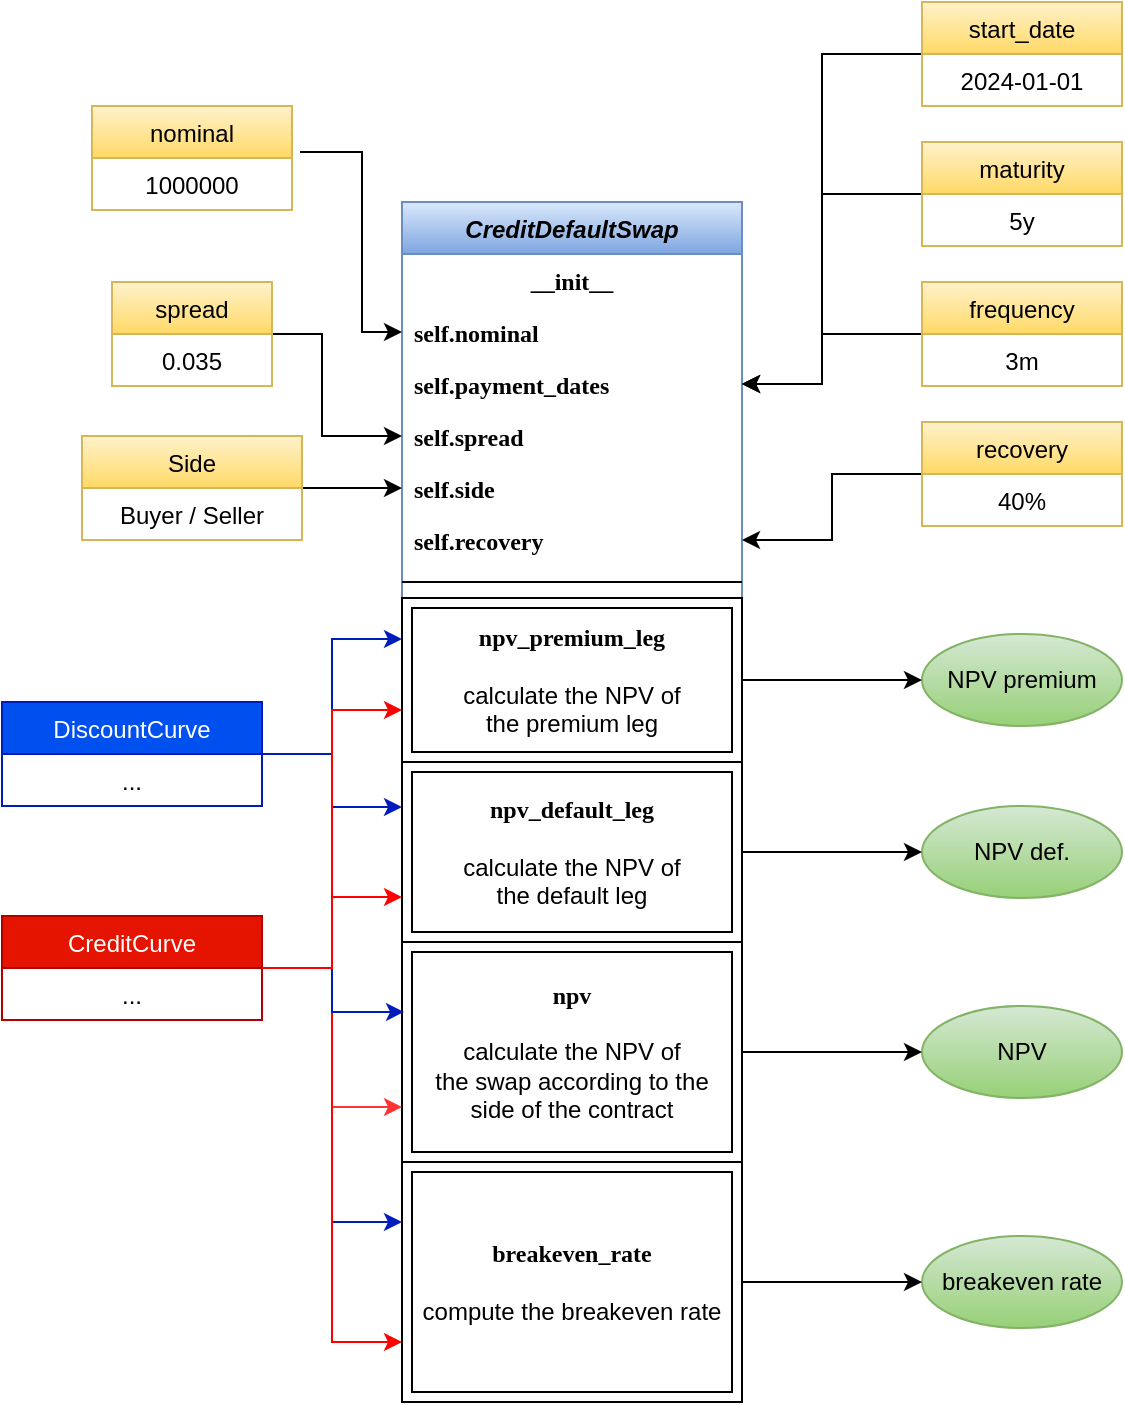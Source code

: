 <mxfile version="24.7.6">
  <diagram id="C5RBs43oDa-KdzZeNtuy" name="Page-1">
    <mxGraphModel dx="1090" dy="679" grid="1" gridSize="10" guides="1" tooltips="1" connect="1" arrows="1" fold="1" page="1" pageScale="1" pageWidth="827" pageHeight="1169" math="0" shadow="0">
      <root>
        <mxCell id="WIyWlLk6GJQsqaUBKTNV-0" />
        <mxCell id="WIyWlLk6GJQsqaUBKTNV-1" parent="WIyWlLk6GJQsqaUBKTNV-0" />
        <mxCell id="XWS5cyPxn0b6OnyD6pv9-0" value="CreditDefaultSwap" style="swimlane;fontStyle=3;align=center;verticalAlign=top;childLayout=stackLayout;horizontal=1;startSize=26;horizontalStack=0;resizeParent=1;resizeLast=0;collapsible=1;marginBottom=0;rounded=0;shadow=0;strokeWidth=1;fillColor=#dae8fc;strokeColor=#6c8ebf;gradientColor=#7ea6e0;" parent="WIyWlLk6GJQsqaUBKTNV-1" vertex="1">
          <mxGeometry x="220" y="140" width="170" height="600" as="geometry">
            <mxRectangle x="220" y="120" width="160" height="26" as="alternateBounds" />
          </mxGeometry>
        </mxCell>
        <mxCell id="XWS5cyPxn0b6OnyD6pv9-1" value="__init__" style="text;align=center;verticalAlign=top;spacingLeft=4;spacingRight=4;overflow=hidden;rotatable=0;points=[[0,0.5],[1,0.5]];portConstraint=eastwest;fontFamily=Lucida Console;fontStyle=1" parent="XWS5cyPxn0b6OnyD6pv9-0" vertex="1">
          <mxGeometry y="26" width="170" height="26" as="geometry" />
        </mxCell>
        <mxCell id="XWS5cyPxn0b6OnyD6pv9-2" value="self.nominal" style="text;align=left;verticalAlign=top;spacingLeft=4;spacingRight=4;overflow=hidden;rotatable=0;points=[[0,0.5],[1,0.5]];portConstraint=eastwest;fontFamily=Lucida Console;fontStyle=1" parent="XWS5cyPxn0b6OnyD6pv9-0" vertex="1">
          <mxGeometry y="52" width="170" height="26" as="geometry" />
        </mxCell>
        <mxCell id="XWS5cyPxn0b6OnyD6pv9-4" value="self.payment_dates" style="text;align=left;verticalAlign=top;spacingLeft=4;spacingRight=4;overflow=hidden;rotatable=0;points=[[0,0.5],[1,0.5]];portConstraint=eastwest;rounded=0;shadow=0;html=0;fontStyle=1;fontFamily=Lucida Console;" parent="XWS5cyPxn0b6OnyD6pv9-0" vertex="1">
          <mxGeometry y="78" width="170" height="26" as="geometry" />
        </mxCell>
        <mxCell id="9kKB5E8LDzVK6SuMPjvg-2" value="self.spread" style="text;align=left;verticalAlign=top;spacingLeft=4;spacingRight=4;overflow=hidden;rotatable=0;points=[[0,0.5],[1,0.5]];portConstraint=eastwest;rounded=0;shadow=0;html=0;fontStyle=1;fontFamily=Lucida Console;" vertex="1" parent="XWS5cyPxn0b6OnyD6pv9-0">
          <mxGeometry y="104" width="170" height="26" as="geometry" />
        </mxCell>
        <mxCell id="XWS5cyPxn0b6OnyD6pv9-5" value="self.side" style="text;align=left;verticalAlign=top;spacingLeft=4;spacingRight=4;overflow=hidden;rotatable=0;points=[[0,0.5],[1,0.5]];portConstraint=eastwest;rounded=0;shadow=0;html=0;fontStyle=1;fontFamily=Lucida Console;" parent="XWS5cyPxn0b6OnyD6pv9-0" vertex="1">
          <mxGeometry y="130" width="170" height="26" as="geometry" />
        </mxCell>
        <mxCell id="9kKB5E8LDzVK6SuMPjvg-3" value="self.recovery" style="text;align=left;verticalAlign=top;spacingLeft=4;spacingRight=4;overflow=hidden;rotatable=0;points=[[0,0.5],[1,0.5]];portConstraint=eastwest;rounded=0;shadow=0;html=0;fontStyle=1;fontFamily=Lucida Console;" vertex="1" parent="XWS5cyPxn0b6OnyD6pv9-0">
          <mxGeometry y="156" width="170" height="26" as="geometry" />
        </mxCell>
        <mxCell id="XWS5cyPxn0b6OnyD6pv9-6" value="" style="line;html=1;strokeWidth=1;align=left;verticalAlign=middle;spacingTop=-1;spacingLeft=3;spacingRight=3;rotatable=0;labelPosition=right;points=[];portConstraint=eastwest;" parent="XWS5cyPxn0b6OnyD6pv9-0" vertex="1">
          <mxGeometry y="182" width="170" height="16" as="geometry" />
        </mxCell>
        <mxCell id="XWS5cyPxn0b6OnyD6pv9-7" value="&lt;font face=&quot;Lucida Console&quot;&gt;&lt;b&gt;npv_premium_leg&lt;/b&gt;&lt;/font&gt;&lt;br&gt;&lt;br&gt;&lt;font style=&quot;&quot; face=&quot;Helvetica&quot;&gt;calculate the NPV of&lt;br&gt;the premium leg&lt;/font&gt;" style="shape=ext;margin=3;double=1;whiteSpace=wrap;html=1;align=center;" parent="XWS5cyPxn0b6OnyD6pv9-0" vertex="1">
          <mxGeometry y="198" width="170" height="82" as="geometry" />
        </mxCell>
        <mxCell id="XWS5cyPxn0b6OnyD6pv9-8" value="&lt;b&gt;&lt;font face=&quot;Lucida Console&quot;&gt;npv_default_leg&lt;br&gt;&lt;/font&gt;&lt;/b&gt;&lt;br&gt;calculate the NPV of&lt;br&gt;the default leg" style="shape=ext;margin=3;double=1;whiteSpace=wrap;html=1;align=center;" parent="XWS5cyPxn0b6OnyD6pv9-0" vertex="1">
          <mxGeometry y="280" width="170" height="90" as="geometry" />
        </mxCell>
        <mxCell id="XWS5cyPxn0b6OnyD6pv9-9" value="&lt;b&gt;&lt;font face=&quot;Lucida Console&quot;&gt;npv&lt;br&gt;&lt;/font&gt;&lt;/b&gt;&lt;br&gt;calculate the NPV of&lt;br&gt;the swap according to the side of the contract" style="shape=ext;margin=3;double=1;whiteSpace=wrap;html=1;align=center;" parent="XWS5cyPxn0b6OnyD6pv9-0" vertex="1">
          <mxGeometry y="370" width="170" height="110" as="geometry" />
        </mxCell>
        <mxCell id="9kKB5E8LDzVK6SuMPjvg-9" value="&lt;b&gt;&lt;font face=&quot;Lucida Console&quot;&gt;breakeven_rate&lt;/font&gt;&lt;/b&gt;&lt;br&gt;&lt;div&gt;&lt;br&gt;compute the breakeven rate&lt;/div&gt;" style="shape=ext;margin=3;double=1;whiteSpace=wrap;html=1;align=center;" vertex="1" parent="XWS5cyPxn0b6OnyD6pv9-0">
          <mxGeometry y="480" width="170" height="120" as="geometry" />
        </mxCell>
        <mxCell id="9kKB5E8LDzVK6SuMPjvg-7" style="edgeStyle=orthogonalEdgeStyle;rounded=0;orthogonalLoop=1;jettySize=auto;html=1;entryX=1;entryY=0.5;entryDx=0;entryDy=0;" edge="1" parent="WIyWlLk6GJQsqaUBKTNV-1" source="XWS5cyPxn0b6OnyD6pv9-10" target="XWS5cyPxn0b6OnyD6pv9-4">
          <mxGeometry relative="1" as="geometry">
            <Array as="points">
              <mxPoint x="430" y="136" />
              <mxPoint x="430" y="231" />
            </Array>
          </mxGeometry>
        </mxCell>
        <mxCell id="XWS5cyPxn0b6OnyD6pv9-10" value="maturity" style="swimlane;fontStyle=0;align=center;verticalAlign=top;childLayout=stackLayout;horizontal=1;startSize=26;horizontalStack=0;resizeParent=1;resizeLast=0;collapsible=1;marginBottom=0;rounded=0;shadow=0;strokeWidth=1;fillColor=#fff2cc;gradientColor=#ffd966;strokeColor=#d6b656;" parent="WIyWlLk6GJQsqaUBKTNV-1" vertex="1">
          <mxGeometry x="480" y="110" width="100" height="52" as="geometry">
            <mxRectangle x="550" y="140" width="160" height="26" as="alternateBounds" />
          </mxGeometry>
        </mxCell>
        <mxCell id="XWS5cyPxn0b6OnyD6pv9-11" value="5y" style="text;align=center;verticalAlign=top;spacingLeft=4;spacingRight=4;overflow=hidden;rotatable=0;points=[[0,0.5],[1,0.5]];portConstraint=eastwest;" parent="XWS5cyPxn0b6OnyD6pv9-10" vertex="1">
          <mxGeometry y="26" width="100" height="26" as="geometry" />
        </mxCell>
        <mxCell id="XWS5cyPxn0b6OnyD6pv9-44" style="edgeStyle=orthogonalEdgeStyle;rounded=0;orthogonalLoop=1;jettySize=auto;html=1;entryX=0;entryY=0.5;entryDx=0;entryDy=0;" parent="WIyWlLk6GJQsqaUBKTNV-1" source="XWS5cyPxn0b6OnyD6pv9-13" target="XWS5cyPxn0b6OnyD6pv9-5" edge="1">
          <mxGeometry relative="1" as="geometry" />
        </mxCell>
        <mxCell id="XWS5cyPxn0b6OnyD6pv9-13" value="Side" style="swimlane;fontStyle=0;align=center;verticalAlign=top;childLayout=stackLayout;horizontal=1;startSize=26;horizontalStack=0;resizeParent=1;resizeLast=0;collapsible=1;marginBottom=0;rounded=0;shadow=0;strokeWidth=1;fillColor=#fff2cc;gradientColor=#ffd966;strokeColor=#d6b656;" parent="WIyWlLk6GJQsqaUBKTNV-1" vertex="1">
          <mxGeometry x="60" y="257" width="110" height="52" as="geometry">
            <mxRectangle x="550" y="140" width="160" height="26" as="alternateBounds" />
          </mxGeometry>
        </mxCell>
        <mxCell id="XWS5cyPxn0b6OnyD6pv9-14" value="Buyer / Seller" style="text;align=center;verticalAlign=top;spacingLeft=4;spacingRight=4;overflow=hidden;rotatable=0;points=[[0,0.5],[1,0.5]];portConstraint=eastwest;" parent="XWS5cyPxn0b6OnyD6pv9-13" vertex="1">
          <mxGeometry y="26" width="110" height="26" as="geometry" />
        </mxCell>
        <mxCell id="9kKB5E8LDzVK6SuMPjvg-6" style="edgeStyle=orthogonalEdgeStyle;rounded=0;orthogonalLoop=1;jettySize=auto;html=1;entryX=1;entryY=0.5;entryDx=0;entryDy=0;" edge="1" parent="WIyWlLk6GJQsqaUBKTNV-1" source="XWS5cyPxn0b6OnyD6pv9-15" target="XWS5cyPxn0b6OnyD6pv9-4">
          <mxGeometry relative="1" as="geometry">
            <Array as="points">
              <mxPoint x="430" y="66" />
              <mxPoint x="430" y="231" />
            </Array>
          </mxGeometry>
        </mxCell>
        <mxCell id="XWS5cyPxn0b6OnyD6pv9-15" value="start_date" style="swimlane;fontStyle=0;align=center;verticalAlign=top;childLayout=stackLayout;horizontal=1;startSize=26;horizontalStack=0;resizeParent=1;resizeLast=0;collapsible=1;marginBottom=0;rounded=0;shadow=0;strokeWidth=1;fillColor=#fff2cc;gradientColor=#ffd966;strokeColor=#d6b656;" parent="WIyWlLk6GJQsqaUBKTNV-1" vertex="1">
          <mxGeometry x="480" y="40" width="100" height="52" as="geometry">
            <mxRectangle x="550" y="140" width="160" height="26" as="alternateBounds" />
          </mxGeometry>
        </mxCell>
        <mxCell id="XWS5cyPxn0b6OnyD6pv9-16" value="2024-01-01" style="text;align=center;verticalAlign=top;spacingLeft=4;spacingRight=4;overflow=hidden;rotatable=0;points=[[0,0.5],[1,0.5]];portConstraint=eastwest;" parent="XWS5cyPxn0b6OnyD6pv9-15" vertex="1">
          <mxGeometry y="26" width="100" height="26" as="geometry" />
        </mxCell>
        <mxCell id="XWS5cyPxn0b6OnyD6pv9-19" style="edgeStyle=orthogonalEdgeStyle;rounded=0;orthogonalLoop=1;jettySize=auto;html=1;entryX=0;entryY=0.25;entryDx=0;entryDy=0;fillColor=#0050ef;strokeColor=#001DBC;" parent="WIyWlLk6GJQsqaUBKTNV-1" source="XWS5cyPxn0b6OnyD6pv9-20" target="XWS5cyPxn0b6OnyD6pv9-7" edge="1">
          <mxGeometry relative="1" as="geometry" />
        </mxCell>
        <mxCell id="XWS5cyPxn0b6OnyD6pv9-74" style="edgeStyle=orthogonalEdgeStyle;rounded=0;orthogonalLoop=1;jettySize=auto;html=1;entryX=0;entryY=0.25;entryDx=0;entryDy=0;fillColor=#0050ef;strokeColor=#001DBC;" parent="WIyWlLk6GJQsqaUBKTNV-1" source="XWS5cyPxn0b6OnyD6pv9-20" target="XWS5cyPxn0b6OnyD6pv9-8" edge="1">
          <mxGeometry relative="1" as="geometry" />
        </mxCell>
        <mxCell id="9kKB5E8LDzVK6SuMPjvg-13" style="edgeStyle=orthogonalEdgeStyle;rounded=0;orthogonalLoop=1;jettySize=auto;html=1;entryX=0;entryY=0.25;entryDx=0;entryDy=0;fillColor=#0050ef;strokeColor=#001DBC;" edge="1" parent="WIyWlLk6GJQsqaUBKTNV-1" source="XWS5cyPxn0b6OnyD6pv9-20" target="9kKB5E8LDzVK6SuMPjvg-9">
          <mxGeometry relative="1" as="geometry" />
        </mxCell>
        <mxCell id="XWS5cyPxn0b6OnyD6pv9-20" value="DiscountCurve" style="swimlane;fontStyle=0;align=center;verticalAlign=top;childLayout=stackLayout;horizontal=1;startSize=26;horizontalStack=0;resizeParent=1;resizeLast=0;collapsible=1;marginBottom=0;rounded=0;shadow=0;strokeWidth=1;fillColor=#0050ef;strokeColor=#001DBC;fontColor=#ffffff;" parent="WIyWlLk6GJQsqaUBKTNV-1" vertex="1">
          <mxGeometry x="20" y="390" width="130" height="52" as="geometry">
            <mxRectangle x="550" y="140" width="160" height="26" as="alternateBounds" />
          </mxGeometry>
        </mxCell>
        <mxCell id="XWS5cyPxn0b6OnyD6pv9-21" value="..." style="text;align=center;verticalAlign=top;spacingLeft=4;spacingRight=4;overflow=hidden;rotatable=0;points=[[0,0.5],[1,0.5]];portConstraint=eastwest;" parent="XWS5cyPxn0b6OnyD6pv9-20" vertex="1">
          <mxGeometry y="26" width="130" height="26" as="geometry" />
        </mxCell>
        <mxCell id="XWS5cyPxn0b6OnyD6pv9-23" value="NPV premium" style="ellipse;whiteSpace=wrap;html=1;align=center;fillColor=#d5e8d4;gradientColor=#97d077;strokeColor=#82b366;" parent="WIyWlLk6GJQsqaUBKTNV-1" vertex="1">
          <mxGeometry x="480" y="356" width="100" height="46" as="geometry" />
        </mxCell>
        <mxCell id="XWS5cyPxn0b6OnyD6pv9-25" style="edgeStyle=orthogonalEdgeStyle;rounded=0;orthogonalLoop=1;jettySize=auto;html=1;entryX=0;entryY=0.5;entryDx=0;entryDy=0;exitX=1.04;exitY=-0.115;exitDx=0;exitDy=0;exitPerimeter=0;" parent="WIyWlLk6GJQsqaUBKTNV-1" source="XWS5cyPxn0b6OnyD6pv9-27" target="XWS5cyPxn0b6OnyD6pv9-2" edge="1">
          <mxGeometry relative="1" as="geometry">
            <Array as="points">
              <mxPoint x="200" y="115" />
              <mxPoint x="200" y="205" />
            </Array>
          </mxGeometry>
        </mxCell>
        <mxCell id="XWS5cyPxn0b6OnyD6pv9-26" value="nominal" style="swimlane;fontStyle=0;align=center;verticalAlign=top;childLayout=stackLayout;horizontal=1;startSize=26;horizontalStack=0;resizeParent=1;resizeLast=0;collapsible=1;marginBottom=0;rounded=0;shadow=0;strokeWidth=1;fillColor=#fff2cc;gradientColor=#ffd966;strokeColor=#d6b656;" parent="WIyWlLk6GJQsqaUBKTNV-1" vertex="1">
          <mxGeometry x="65" y="92" width="100" height="52" as="geometry">
            <mxRectangle x="550" y="140" width="160" height="26" as="alternateBounds" />
          </mxGeometry>
        </mxCell>
        <mxCell id="XWS5cyPxn0b6OnyD6pv9-27" value="1000000" style="text;align=center;verticalAlign=top;spacingLeft=4;spacingRight=4;overflow=hidden;rotatable=0;points=[[0,0.5],[1,0.5]];portConstraint=eastwest;" parent="XWS5cyPxn0b6OnyD6pv9-26" vertex="1">
          <mxGeometry y="26" width="100" height="26" as="geometry" />
        </mxCell>
        <mxCell id="9kKB5E8LDzVK6SuMPjvg-4" style="edgeStyle=orthogonalEdgeStyle;rounded=0;orthogonalLoop=1;jettySize=auto;html=1;entryX=0;entryY=0.5;entryDx=0;entryDy=0;" edge="1" parent="WIyWlLk6GJQsqaUBKTNV-1" source="XWS5cyPxn0b6OnyD6pv9-29" target="9kKB5E8LDzVK6SuMPjvg-2">
          <mxGeometry relative="1" as="geometry">
            <Array as="points">
              <mxPoint x="180" y="206" />
              <mxPoint x="180" y="257" />
            </Array>
          </mxGeometry>
        </mxCell>
        <mxCell id="XWS5cyPxn0b6OnyD6pv9-29" value="spread" style="swimlane;fontStyle=0;align=center;verticalAlign=top;childLayout=stackLayout;horizontal=1;startSize=26;horizontalStack=0;resizeParent=1;resizeLast=0;collapsible=1;marginBottom=0;rounded=0;shadow=0;strokeWidth=1;fillColor=#fff2cc;gradientColor=#ffd966;strokeColor=#d6b656;" parent="WIyWlLk6GJQsqaUBKTNV-1" vertex="1">
          <mxGeometry x="75" y="180" width="80" height="52" as="geometry">
            <mxRectangle x="550" y="140" width="160" height="26" as="alternateBounds" />
          </mxGeometry>
        </mxCell>
        <mxCell id="XWS5cyPxn0b6OnyD6pv9-30" value="0.035" style="text;align=center;verticalAlign=top;spacingLeft=4;spacingRight=4;overflow=hidden;rotatable=0;points=[[0,0.5],[1,0.5]];portConstraint=eastwest;" parent="XWS5cyPxn0b6OnyD6pv9-29" vertex="1">
          <mxGeometry y="26" width="80" height="26" as="geometry" />
        </mxCell>
        <mxCell id="XWS5cyPxn0b6OnyD6pv9-37" value="NPV def." style="ellipse;whiteSpace=wrap;html=1;align=center;fillColor=#d5e8d4;gradientColor=#97d077;strokeColor=#82b366;" parent="WIyWlLk6GJQsqaUBKTNV-1" vertex="1">
          <mxGeometry x="480" y="442" width="100" height="46" as="geometry" />
        </mxCell>
        <mxCell id="XWS5cyPxn0b6OnyD6pv9-39" value="NPV" style="ellipse;whiteSpace=wrap;html=1;align=center;fillColor=#d5e8d4;gradientColor=#97d077;strokeColor=#82b366;" parent="WIyWlLk6GJQsqaUBKTNV-1" vertex="1">
          <mxGeometry x="480" y="542" width="100" height="46" as="geometry" />
        </mxCell>
        <mxCell id="9kKB5E8LDzVK6SuMPjvg-8" style="edgeStyle=orthogonalEdgeStyle;rounded=0;orthogonalLoop=1;jettySize=auto;html=1;entryX=1;entryY=0.5;entryDx=0;entryDy=0;" edge="1" parent="WIyWlLk6GJQsqaUBKTNV-1" source="XWS5cyPxn0b6OnyD6pv9-47" target="XWS5cyPxn0b6OnyD6pv9-4">
          <mxGeometry relative="1" as="geometry">
            <Array as="points">
              <mxPoint x="430" y="206" />
              <mxPoint x="430" y="231" />
            </Array>
          </mxGeometry>
        </mxCell>
        <mxCell id="XWS5cyPxn0b6OnyD6pv9-47" value="frequency" style="swimlane;fontStyle=0;align=center;verticalAlign=top;childLayout=stackLayout;horizontal=1;startSize=26;horizontalStack=0;resizeParent=1;resizeLast=0;collapsible=1;marginBottom=0;rounded=0;shadow=0;strokeWidth=1;fillColor=#fff2cc;gradientColor=#ffd966;strokeColor=#d6b656;" parent="WIyWlLk6GJQsqaUBKTNV-1" vertex="1">
          <mxGeometry x="480" y="180" width="100" height="52" as="geometry">
            <mxRectangle x="550" y="140" width="160" height="26" as="alternateBounds" />
          </mxGeometry>
        </mxCell>
        <mxCell id="XWS5cyPxn0b6OnyD6pv9-48" value="3m" style="text;align=center;verticalAlign=top;spacingLeft=4;spacingRight=4;overflow=hidden;rotatable=0;points=[[0,0.5],[1,0.5]];portConstraint=eastwest;" parent="XWS5cyPxn0b6OnyD6pv9-47" vertex="1">
          <mxGeometry y="26" width="100" height="26" as="geometry" />
        </mxCell>
        <mxCell id="XWS5cyPxn0b6OnyD6pv9-76" style="edgeStyle=orthogonalEdgeStyle;rounded=0;orthogonalLoop=1;jettySize=auto;html=1;entryX=0;entryY=0.75;entryDx=0;entryDy=0;strokeColor=#FF0000;" parent="WIyWlLk6GJQsqaUBKTNV-1" source="XWS5cyPxn0b6OnyD6pv9-53" target="XWS5cyPxn0b6OnyD6pv9-8" edge="1">
          <mxGeometry relative="1" as="geometry" />
        </mxCell>
        <mxCell id="XWS5cyPxn0b6OnyD6pv9-77" style="edgeStyle=orthogonalEdgeStyle;rounded=0;orthogonalLoop=1;jettySize=auto;html=1;entryX=0;entryY=0.75;entryDx=0;entryDy=0;strokeColor=#FF3333;" parent="WIyWlLk6GJQsqaUBKTNV-1" source="XWS5cyPxn0b6OnyD6pv9-53" target="XWS5cyPxn0b6OnyD6pv9-9" edge="1">
          <mxGeometry relative="1" as="geometry" />
        </mxCell>
        <mxCell id="9kKB5E8LDzVK6SuMPjvg-14" style="edgeStyle=orthogonalEdgeStyle;rounded=0;orthogonalLoop=1;jettySize=auto;html=1;entryX=0;entryY=0.75;entryDx=0;entryDy=0;strokeColor=#FF0000;" edge="1" parent="WIyWlLk6GJQsqaUBKTNV-1" source="XWS5cyPxn0b6OnyD6pv9-53" target="9kKB5E8LDzVK6SuMPjvg-9">
          <mxGeometry relative="1" as="geometry" />
        </mxCell>
        <mxCell id="XWS5cyPxn0b6OnyD6pv9-53" value="CreditCurve" style="swimlane;fontStyle=0;align=center;verticalAlign=top;childLayout=stackLayout;horizontal=1;startSize=26;horizontalStack=0;resizeParent=1;resizeLast=0;collapsible=1;marginBottom=0;rounded=0;shadow=0;strokeWidth=1;fillColor=#e51400;strokeColor=#B20000;fontColor=#ffffff;" parent="WIyWlLk6GJQsqaUBKTNV-1" vertex="1">
          <mxGeometry x="20" y="497" width="130" height="52" as="geometry">
            <mxRectangle x="550" y="140" width="160" height="26" as="alternateBounds" />
          </mxGeometry>
        </mxCell>
        <mxCell id="XWS5cyPxn0b6OnyD6pv9-54" value="..." style="text;align=center;verticalAlign=top;spacingLeft=4;spacingRight=4;overflow=hidden;rotatable=0;points=[[0,0.5],[1,0.5]];portConstraint=eastwest;" parent="XWS5cyPxn0b6OnyD6pv9-53" vertex="1">
          <mxGeometry y="26" width="130" height="26" as="geometry" />
        </mxCell>
        <mxCell id="XWS5cyPxn0b6OnyD6pv9-65" style="edgeStyle=orthogonalEdgeStyle;rounded=0;orthogonalLoop=1;jettySize=auto;html=1;entryX=0;entryY=0.5;entryDx=0;entryDy=0;" parent="WIyWlLk6GJQsqaUBKTNV-1" source="XWS5cyPxn0b6OnyD6pv9-7" target="XWS5cyPxn0b6OnyD6pv9-23" edge="1">
          <mxGeometry relative="1" as="geometry" />
        </mxCell>
        <mxCell id="XWS5cyPxn0b6OnyD6pv9-66" style="edgeStyle=orthogonalEdgeStyle;rounded=0;orthogonalLoop=1;jettySize=auto;html=1;entryX=0;entryY=0.5;entryDx=0;entryDy=0;" parent="WIyWlLk6GJQsqaUBKTNV-1" source="XWS5cyPxn0b6OnyD6pv9-8" target="XWS5cyPxn0b6OnyD6pv9-37" edge="1">
          <mxGeometry relative="1" as="geometry" />
        </mxCell>
        <mxCell id="XWS5cyPxn0b6OnyD6pv9-67" style="edgeStyle=orthogonalEdgeStyle;rounded=0;orthogonalLoop=1;jettySize=auto;html=1;entryX=0;entryY=0.5;entryDx=0;entryDy=0;" parent="WIyWlLk6GJQsqaUBKTNV-1" source="XWS5cyPxn0b6OnyD6pv9-9" target="XWS5cyPxn0b6OnyD6pv9-39" edge="1">
          <mxGeometry relative="1" as="geometry" />
        </mxCell>
        <mxCell id="XWS5cyPxn0b6OnyD6pv9-75" style="edgeStyle=orthogonalEdgeStyle;rounded=0;orthogonalLoop=1;jettySize=auto;html=1;entryX=0.006;entryY=0.318;entryDx=0;entryDy=0;entryPerimeter=0;fillColor=#0050ef;strokeColor=#001DBC;" parent="WIyWlLk6GJQsqaUBKTNV-1" source="XWS5cyPxn0b6OnyD6pv9-20" target="XWS5cyPxn0b6OnyD6pv9-9" edge="1">
          <mxGeometry relative="1" as="geometry" />
        </mxCell>
        <mxCell id="9kKB5E8LDzVK6SuMPjvg-5" style="edgeStyle=orthogonalEdgeStyle;rounded=0;orthogonalLoop=1;jettySize=auto;html=1;entryX=1;entryY=0.5;entryDx=0;entryDy=0;" edge="1" parent="WIyWlLk6GJQsqaUBKTNV-1" source="9kKB5E8LDzVK6SuMPjvg-0" target="9kKB5E8LDzVK6SuMPjvg-3">
          <mxGeometry relative="1" as="geometry" />
        </mxCell>
        <mxCell id="9kKB5E8LDzVK6SuMPjvg-0" value="recovery" style="swimlane;fontStyle=0;align=center;verticalAlign=top;childLayout=stackLayout;horizontal=1;startSize=26;horizontalStack=0;resizeParent=1;resizeLast=0;collapsible=1;marginBottom=0;rounded=0;shadow=0;strokeWidth=1;fillColor=#fff2cc;gradientColor=#ffd966;strokeColor=#d6b656;" vertex="1" parent="WIyWlLk6GJQsqaUBKTNV-1">
          <mxGeometry x="480" y="250" width="100" height="52" as="geometry">
            <mxRectangle x="550" y="140" width="160" height="26" as="alternateBounds" />
          </mxGeometry>
        </mxCell>
        <mxCell id="9kKB5E8LDzVK6SuMPjvg-1" value="40%" style="text;align=center;verticalAlign=top;spacingLeft=4;spacingRight=4;overflow=hidden;rotatable=0;points=[[0,0.5],[1,0.5]];portConstraint=eastwest;" vertex="1" parent="9kKB5E8LDzVK6SuMPjvg-0">
          <mxGeometry y="26" width="100" height="26" as="geometry" />
        </mxCell>
        <mxCell id="9kKB5E8LDzVK6SuMPjvg-10" value="breakeven rate" style="ellipse;whiteSpace=wrap;html=1;align=center;fillColor=#d5e8d4;gradientColor=#97d077;strokeColor=#82b366;" vertex="1" parent="WIyWlLk6GJQsqaUBKTNV-1">
          <mxGeometry x="480" y="657" width="100" height="46" as="geometry" />
        </mxCell>
        <mxCell id="9kKB5E8LDzVK6SuMPjvg-11" style="edgeStyle=orthogonalEdgeStyle;rounded=0;orthogonalLoop=1;jettySize=auto;html=1;entryX=0;entryY=0.5;entryDx=0;entryDy=0;" edge="1" parent="WIyWlLk6GJQsqaUBKTNV-1" source="9kKB5E8LDzVK6SuMPjvg-9" target="9kKB5E8LDzVK6SuMPjvg-10">
          <mxGeometry relative="1" as="geometry" />
        </mxCell>
        <mxCell id="9kKB5E8LDzVK6SuMPjvg-12" style="edgeStyle=orthogonalEdgeStyle;rounded=0;orthogonalLoop=1;jettySize=auto;html=1;entryX=0;entryY=0.683;entryDx=0;entryDy=0;entryPerimeter=0;fillColor=#e51400;strokeColor=#FF0000;" edge="1" parent="WIyWlLk6GJQsqaUBKTNV-1" source="XWS5cyPxn0b6OnyD6pv9-53" target="XWS5cyPxn0b6OnyD6pv9-7">
          <mxGeometry relative="1" as="geometry" />
        </mxCell>
      </root>
    </mxGraphModel>
  </diagram>
</mxfile>
